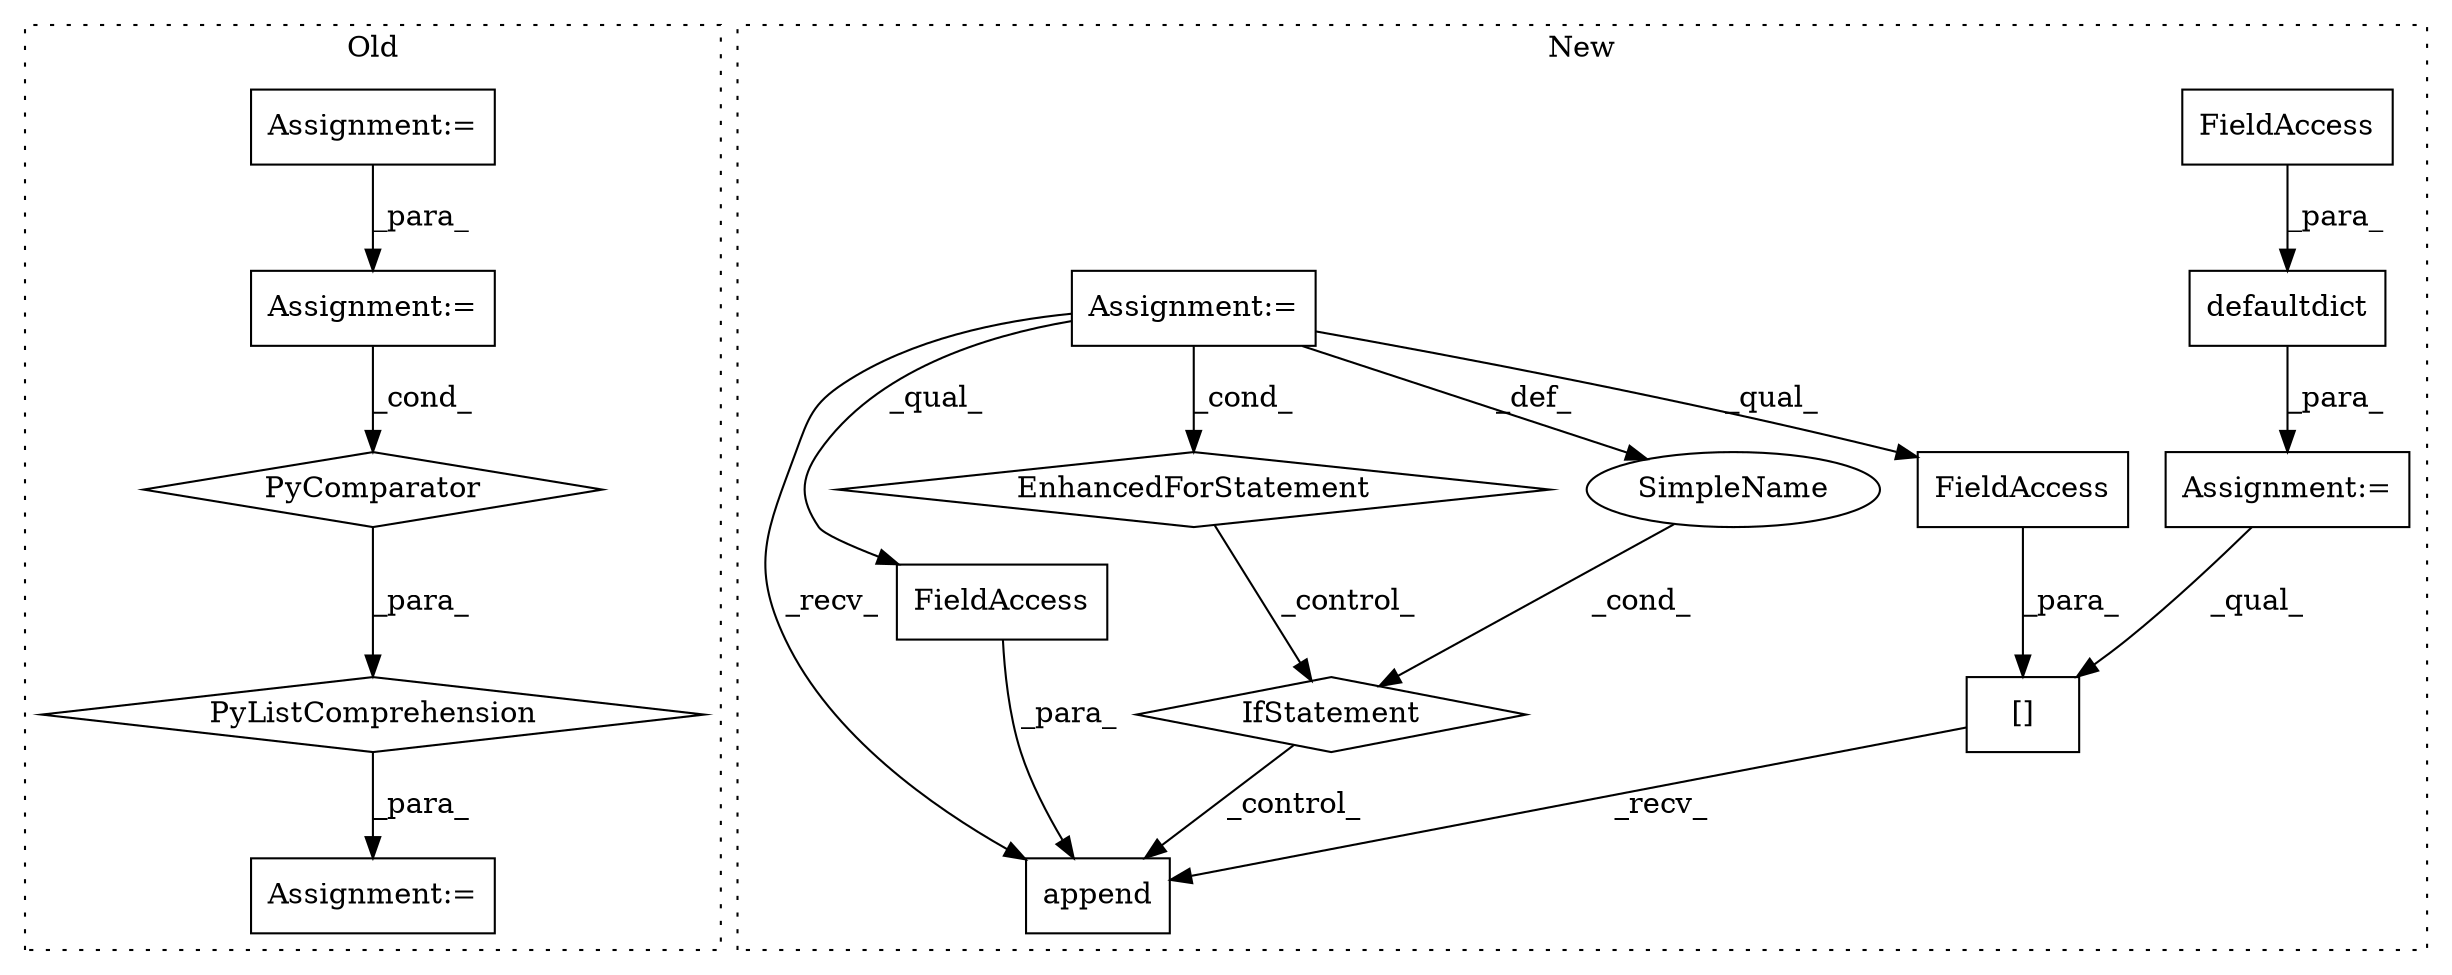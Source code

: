 digraph G {
subgraph cluster0 {
1 [label="PyComparator" a="113" s="1244" l="55" shape="diamond"];
3 [label="Assignment:=" a="7" s="763" l="1" shape="box"];
6 [label="Assignment:=" a="7" s="1165" l="14" shape="box"];
13 [label="Assignment:=" a="7" s="1244" l="55" shape="box"];
14 [label="PyListComprehension" a="109" s="1179" l="128" shape="diamond"];
label = "Old";
style="dotted";
}
subgraph cluster1 {
2 [label="defaultdict" a="32" s="611,627" l="12,1" shape="box"];
4 [label="FieldAccess" a="22" s="623" l="4" shape="box"];
5 [label="Assignment:=" a="7" s="610" l="1" shape="box"];
7 [label="[]" a="2" s="918,932" l="6,1" shape="box"];
8 [label="Assignment:=" a="7" s="634,712" l="53,2" shape="box"];
9 [label="EnhancedForStatement" a="70" s="634,712" l="53,2" shape="diamond"];
10 [label="append" a="32" s="934,951" l="7,1" shape="box"];
11 [label="IfStatement" a="25" s="722,906" l="4,2" shape="diamond"];
12 [label="SimpleName" a="42" s="" l="" shape="ellipse"];
15 [label="FieldAccess" a="22" s="941" l="10" shape="box"];
16 [label="FieldAccess" a="22" s="924" l="8" shape="box"];
label = "New";
style="dotted";
}
1 -> 14 [label="_para_"];
2 -> 5 [label="_para_"];
3 -> 13 [label="_para_"];
4 -> 2 [label="_para_"];
5 -> 7 [label="_qual_"];
7 -> 10 [label="_recv_"];
8 -> 15 [label="_qual_"];
8 -> 10 [label="_recv_"];
8 -> 16 [label="_qual_"];
8 -> 12 [label="_def_"];
8 -> 9 [label="_cond_"];
9 -> 11 [label="_control_"];
11 -> 10 [label="_control_"];
12 -> 11 [label="_cond_"];
13 -> 1 [label="_cond_"];
14 -> 6 [label="_para_"];
15 -> 10 [label="_para_"];
16 -> 7 [label="_para_"];
}